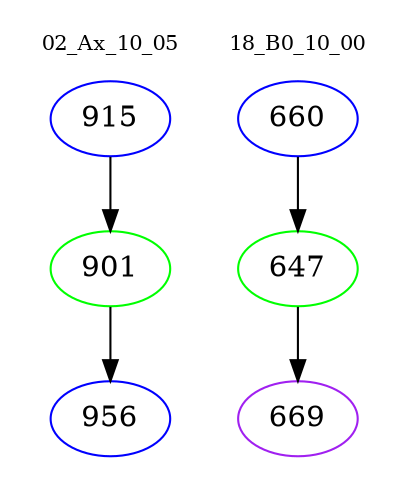 digraph{
subgraph cluster_0 {
color = white
label = "02_Ax_10_05";
fontsize=10;
T0_915 [label="915", color="blue"]
T0_915 -> T0_901 [color="black"]
T0_901 [label="901", color="green"]
T0_901 -> T0_956 [color="black"]
T0_956 [label="956", color="blue"]
}
subgraph cluster_1 {
color = white
label = "18_B0_10_00";
fontsize=10;
T1_660 [label="660", color="blue"]
T1_660 -> T1_647 [color="black"]
T1_647 [label="647", color="green"]
T1_647 -> T1_669 [color="black"]
T1_669 [label="669", color="purple"]
}
}
